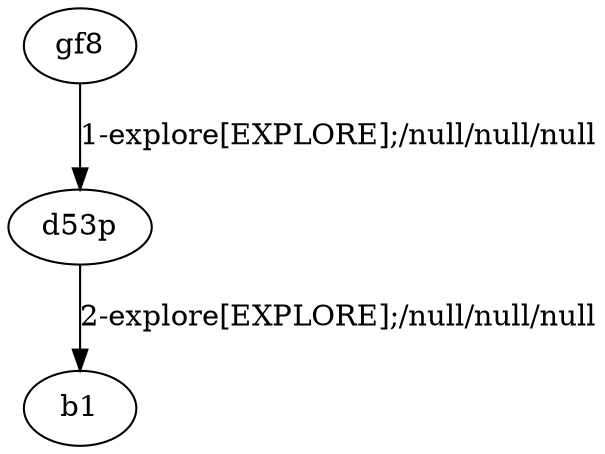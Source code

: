 # Total number of goals covered by this test: 2
# d53p --> b1
# gf8 --> d53p

digraph g {
"gf8" -> "d53p" [label = "1-explore[EXPLORE];/null/null/null"];
"d53p" -> "b1" [label = "2-explore[EXPLORE];/null/null/null"];
}